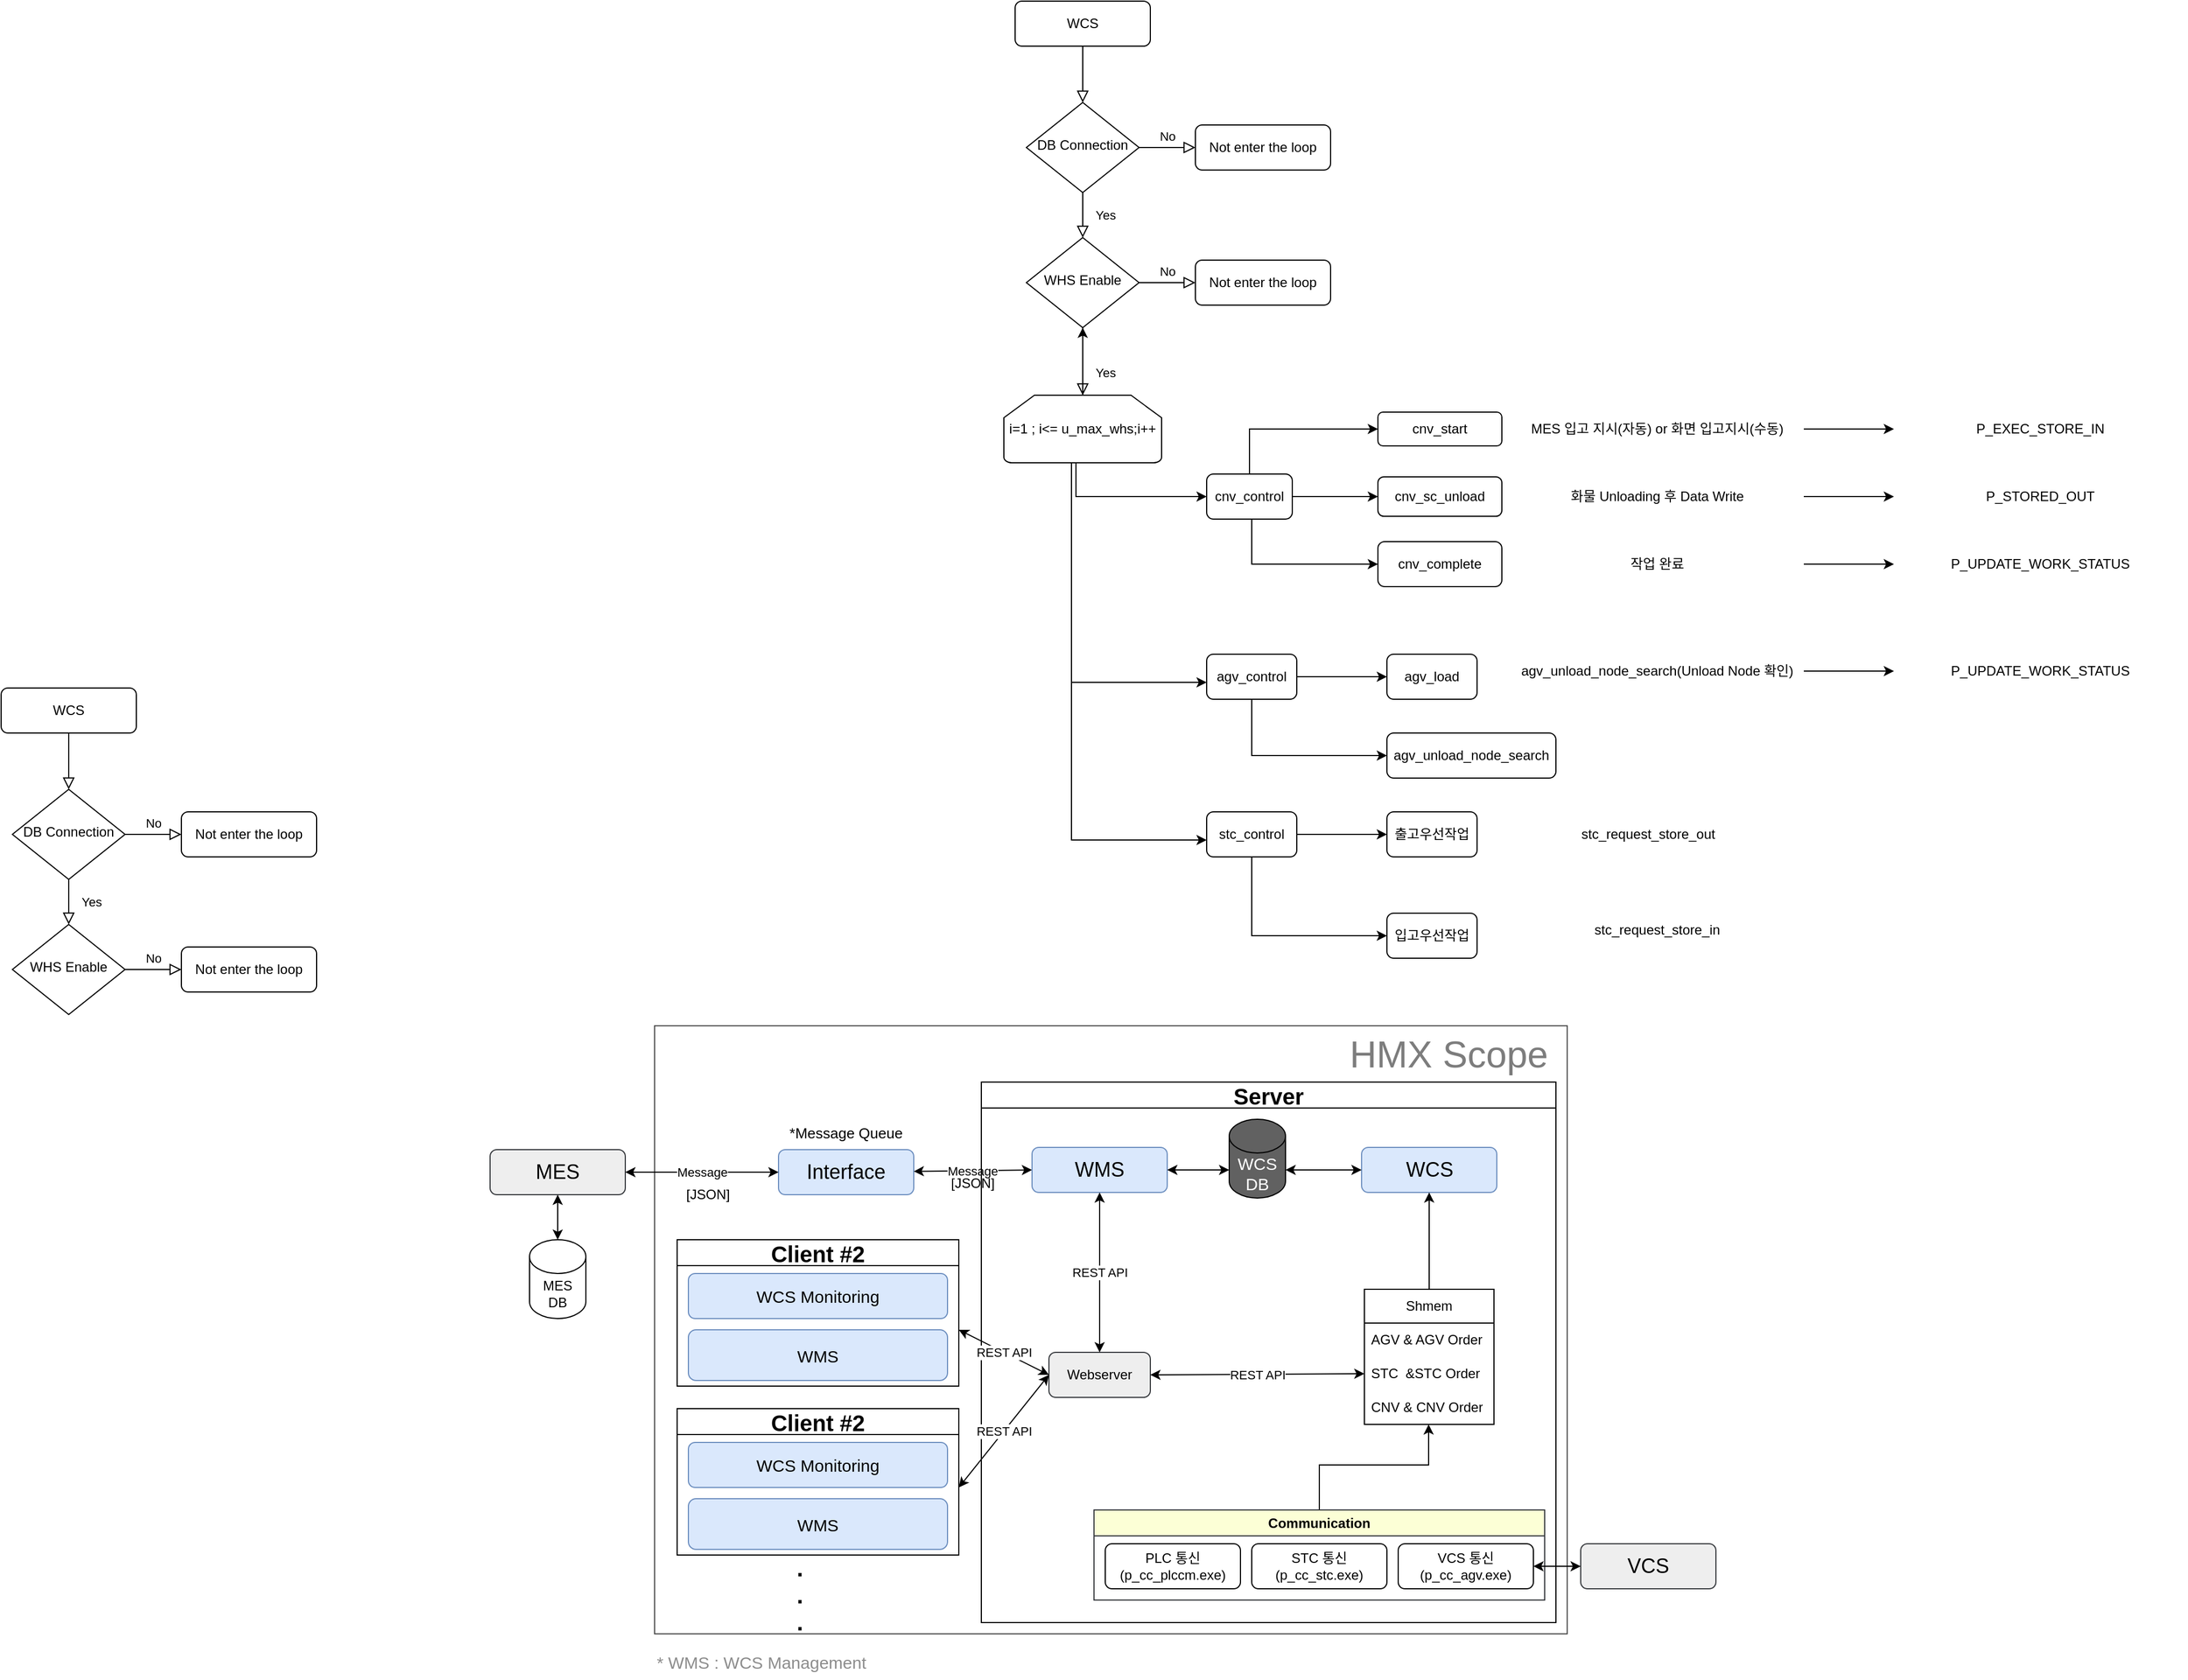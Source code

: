 <mxfile version="25.0.3">
  <diagram id="C5RBs43oDa-KdzZeNtuy" name="202406 WCS Control 흐름도">
    <mxGraphModel dx="1928" dy="759" grid="1" gridSize="10" guides="1" tooltips="1" connect="1" arrows="1" fold="1" page="1" pageScale="1" pageWidth="827" pageHeight="1169" math="0" shadow="0">
      <root>
        <mxCell id="WIyWlLk6GJQsqaUBKTNV-0" />
        <mxCell id="WIyWlLk6GJQsqaUBKTNV-1" parent="WIyWlLk6GJQsqaUBKTNV-0" />
        <mxCell id="g9gUmK_ryA9LrA25yJjy-5" value="" style="rounded=0;whiteSpace=wrap;html=1;labelBorderColor=#1f0fff;strokeColor=#4f4f4f;" vertex="1" parent="WIyWlLk6GJQsqaUBKTNV-1">
          <mxGeometry x="-160" y="990" width="810" height="540" as="geometry" />
        </mxCell>
        <mxCell id="WIyWlLk6GJQsqaUBKTNV-2" value="" style="rounded=0;html=1;jettySize=auto;orthogonalLoop=1;fontSize=11;endArrow=block;endFill=0;endSize=8;strokeWidth=1;shadow=0;labelBackgroundColor=none;edgeStyle=orthogonalEdgeStyle;" parent="WIyWlLk6GJQsqaUBKTNV-1" source="WIyWlLk6GJQsqaUBKTNV-3" target="WIyWlLk6GJQsqaUBKTNV-6" edge="1">
          <mxGeometry relative="1" as="geometry" />
        </mxCell>
        <mxCell id="WIyWlLk6GJQsqaUBKTNV-3" value="WCS" style="rounded=1;whiteSpace=wrap;html=1;fontSize=12;glass=0;strokeWidth=1;shadow=0;" parent="WIyWlLk6GJQsqaUBKTNV-1" vertex="1">
          <mxGeometry x="160" y="80" width="120" height="40" as="geometry" />
        </mxCell>
        <mxCell id="WIyWlLk6GJQsqaUBKTNV-4" value="Yes" style="rounded=0;html=1;jettySize=auto;orthogonalLoop=1;fontSize=11;endArrow=block;endFill=0;endSize=8;strokeWidth=1;shadow=0;labelBackgroundColor=none;edgeStyle=orthogonalEdgeStyle;" parent="WIyWlLk6GJQsqaUBKTNV-1" source="WIyWlLk6GJQsqaUBKTNV-6" target="WIyWlLk6GJQsqaUBKTNV-10" edge="1">
          <mxGeometry y="20" relative="1" as="geometry">
            <mxPoint as="offset" />
          </mxGeometry>
        </mxCell>
        <mxCell id="WIyWlLk6GJQsqaUBKTNV-5" value="No" style="edgeStyle=orthogonalEdgeStyle;rounded=0;html=1;jettySize=auto;orthogonalLoop=1;fontSize=11;endArrow=block;endFill=0;endSize=8;strokeWidth=1;shadow=0;labelBackgroundColor=none;" parent="WIyWlLk6GJQsqaUBKTNV-1" source="WIyWlLk6GJQsqaUBKTNV-6" target="WIyWlLk6GJQsqaUBKTNV-7" edge="1">
          <mxGeometry y="10" relative="1" as="geometry">
            <mxPoint as="offset" />
          </mxGeometry>
        </mxCell>
        <mxCell id="WIyWlLk6GJQsqaUBKTNV-6" value="DB Connection" style="rhombus;whiteSpace=wrap;html=1;shadow=0;fontFamily=Helvetica;fontSize=12;align=center;strokeWidth=1;spacing=6;spacingTop=-4;" parent="WIyWlLk6GJQsqaUBKTNV-1" vertex="1">
          <mxGeometry x="170" y="170" width="100" height="80" as="geometry" />
        </mxCell>
        <mxCell id="WIyWlLk6GJQsqaUBKTNV-7" value="Not enter the loop" style="rounded=1;whiteSpace=wrap;html=1;fontSize=12;glass=0;strokeWidth=1;shadow=0;" parent="WIyWlLk6GJQsqaUBKTNV-1" vertex="1">
          <mxGeometry x="320" y="190" width="120" height="40" as="geometry" />
        </mxCell>
        <mxCell id="WIyWlLk6GJQsqaUBKTNV-8" value="Yes" style="rounded=0;html=1;jettySize=auto;orthogonalLoop=1;fontSize=11;endArrow=block;endFill=0;endSize=8;strokeWidth=1;shadow=0;labelBackgroundColor=none;edgeStyle=orthogonalEdgeStyle;" parent="WIyWlLk6GJQsqaUBKTNV-1" source="WIyWlLk6GJQsqaUBKTNV-10" edge="1">
          <mxGeometry x="0.333" y="20" relative="1" as="geometry">
            <mxPoint as="offset" />
            <mxPoint x="220" y="430" as="targetPoint" />
          </mxGeometry>
        </mxCell>
        <mxCell id="WIyWlLk6GJQsqaUBKTNV-9" value="No" style="edgeStyle=orthogonalEdgeStyle;rounded=0;html=1;jettySize=auto;orthogonalLoop=1;fontSize=11;endArrow=block;endFill=0;endSize=8;strokeWidth=1;shadow=0;labelBackgroundColor=none;" parent="WIyWlLk6GJQsqaUBKTNV-1" source="WIyWlLk6GJQsqaUBKTNV-10" target="WIyWlLk6GJQsqaUBKTNV-12" edge="1">
          <mxGeometry y="10" relative="1" as="geometry">
            <mxPoint as="offset" />
          </mxGeometry>
        </mxCell>
        <mxCell id="WIyWlLk6GJQsqaUBKTNV-10" value="WHS Enable" style="rhombus;whiteSpace=wrap;html=1;shadow=0;fontFamily=Helvetica;fontSize=12;align=center;strokeWidth=1;spacing=6;spacingTop=-4;" parent="WIyWlLk6GJQsqaUBKTNV-1" vertex="1">
          <mxGeometry x="170" y="290" width="100" height="80" as="geometry" />
        </mxCell>
        <mxCell id="WIyWlLk6GJQsqaUBKTNV-12" value="Not enter the loop" style="rounded=1;whiteSpace=wrap;html=1;fontSize=12;glass=0;strokeWidth=1;shadow=0;" parent="WIyWlLk6GJQsqaUBKTNV-1" vertex="1">
          <mxGeometry x="320" y="310" width="120" height="40" as="geometry" />
        </mxCell>
        <mxCell id="Kg2CsayfjUhLYFpUABhE-1" value="" style="edgeStyle=orthogonalEdgeStyle;rounded=0;orthogonalLoop=1;jettySize=auto;html=1;exitX=0.5;exitY=0;exitDx=0;exitDy=0;exitPerimeter=0;" parent="WIyWlLk6GJQsqaUBKTNV-1" source="Kg2CsayfjUhLYFpUABhE-0" target="WIyWlLk6GJQsqaUBKTNV-10" edge="1">
          <mxGeometry relative="1" as="geometry" />
        </mxCell>
        <mxCell id="Kg2CsayfjUhLYFpUABhE-5" value="" style="edgeStyle=orthogonalEdgeStyle;rounded=0;orthogonalLoop=1;jettySize=auto;html=1;exitX=0.457;exitY=0.967;exitDx=0;exitDy=0;exitPerimeter=0;" parent="WIyWlLk6GJQsqaUBKTNV-1" source="Kg2CsayfjUhLYFpUABhE-0" target="Kg2CsayfjUhLYFpUABhE-4" edge="1">
          <mxGeometry relative="1" as="geometry">
            <Array as="points">
              <mxPoint x="214" y="520" />
            </Array>
          </mxGeometry>
        </mxCell>
        <mxCell id="5Jy3Hu0_u8CA1WoD8tqa-11" value="" style="edgeStyle=orthogonalEdgeStyle;rounded=0;orthogonalLoop=1;jettySize=auto;html=1;" parent="WIyWlLk6GJQsqaUBKTNV-1" source="Kg2CsayfjUhLYFpUABhE-0" target="5Jy3Hu0_u8CA1WoD8tqa-10" edge="1">
          <mxGeometry relative="1" as="geometry">
            <Array as="points">
              <mxPoint x="210" y="685" />
            </Array>
          </mxGeometry>
        </mxCell>
        <mxCell id="Kg2CsayfjUhLYFpUABhE-0" value="i=1 ; i&amp;lt;= u_max_whs;i++" style="strokeWidth=1;html=1;shape=mxgraph.flowchart.loop_limit;whiteSpace=wrap;" parent="WIyWlLk6GJQsqaUBKTNV-1" vertex="1">
          <mxGeometry x="150" y="430" width="140" height="60" as="geometry" />
        </mxCell>
        <mxCell id="Kg2CsayfjUhLYFpUABhE-8" value="" style="edgeStyle=orthogonalEdgeStyle;rounded=0;orthogonalLoop=1;jettySize=auto;html=1;" parent="WIyWlLk6GJQsqaUBKTNV-1" source="Kg2CsayfjUhLYFpUABhE-4" target="Kg2CsayfjUhLYFpUABhE-7" edge="1">
          <mxGeometry relative="1" as="geometry">
            <Array as="points">
              <mxPoint x="368" y="460" />
            </Array>
          </mxGeometry>
        </mxCell>
        <mxCell id="Kg2CsayfjUhLYFpUABhE-10" value="" style="edgeStyle=orthogonalEdgeStyle;rounded=0;orthogonalLoop=1;jettySize=auto;html=1;" parent="WIyWlLk6GJQsqaUBKTNV-1" source="Kg2CsayfjUhLYFpUABhE-4" target="Kg2CsayfjUhLYFpUABhE-9" edge="1">
          <mxGeometry relative="1" as="geometry" />
        </mxCell>
        <mxCell id="Kg2CsayfjUhLYFpUABhE-12" value="" style="edgeStyle=orthogonalEdgeStyle;rounded=0;orthogonalLoop=1;jettySize=auto;html=1;" parent="WIyWlLk6GJQsqaUBKTNV-1" source="Kg2CsayfjUhLYFpUABhE-4" target="Kg2CsayfjUhLYFpUABhE-11" edge="1">
          <mxGeometry relative="1" as="geometry">
            <Array as="points">
              <mxPoint x="370" y="580" />
            </Array>
          </mxGeometry>
        </mxCell>
        <mxCell id="Kg2CsayfjUhLYFpUABhE-4" value="cnv_control" style="rounded=1;whiteSpace=wrap;html=1;strokeWidth=1;" parent="WIyWlLk6GJQsqaUBKTNV-1" vertex="1">
          <mxGeometry x="330" y="500" width="76" height="40" as="geometry" />
        </mxCell>
        <mxCell id="Kg2CsayfjUhLYFpUABhE-7" value="cnv_start" style="rounded=1;whiteSpace=wrap;html=1;strokeWidth=1;" parent="WIyWlLk6GJQsqaUBKTNV-1" vertex="1">
          <mxGeometry x="482" y="445" width="110" height="30" as="geometry" />
        </mxCell>
        <mxCell id="Kg2CsayfjUhLYFpUABhE-9" value="cnv_sc_unload" style="whiteSpace=wrap;html=1;rounded=1;strokeWidth=1;" parent="WIyWlLk6GJQsqaUBKTNV-1" vertex="1">
          <mxGeometry x="482" y="502.5" width="110" height="35" as="geometry" />
        </mxCell>
        <mxCell id="Kg2CsayfjUhLYFpUABhE-11" value="cnv_complete" style="whiteSpace=wrap;html=1;rounded=1;strokeWidth=1;" parent="WIyWlLk6GJQsqaUBKTNV-1" vertex="1">
          <mxGeometry x="482" y="560" width="110" height="40" as="geometry" />
        </mxCell>
        <mxCell id="5Jy3Hu0_u8CA1WoD8tqa-2" value="" style="edgeStyle=orthogonalEdgeStyle;rounded=0;orthogonalLoop=1;jettySize=auto;html=1;" parent="WIyWlLk6GJQsqaUBKTNV-1" source="5Jy3Hu0_u8CA1WoD8tqa-0" target="5Jy3Hu0_u8CA1WoD8tqa-1" edge="1">
          <mxGeometry relative="1" as="geometry" />
        </mxCell>
        <mxCell id="5Jy3Hu0_u8CA1WoD8tqa-0" value="MES 입고 지시(자동) or 화면 입고지시(수동)" style="text;html=1;align=center;verticalAlign=middle;whiteSpace=wrap;rounded=0;" parent="WIyWlLk6GJQsqaUBKTNV-1" vertex="1">
          <mxGeometry x="600" y="445" width="260" height="30" as="geometry" />
        </mxCell>
        <mxCell id="5Jy3Hu0_u8CA1WoD8tqa-1" value="P_EXEC_STORE_IN" style="text;html=1;align=center;verticalAlign=middle;whiteSpace=wrap;rounded=0;" parent="WIyWlLk6GJQsqaUBKTNV-1" vertex="1">
          <mxGeometry x="940" y="445" width="260" height="30" as="geometry" />
        </mxCell>
        <mxCell id="5Jy3Hu0_u8CA1WoD8tqa-3" value="" style="edgeStyle=orthogonalEdgeStyle;rounded=0;orthogonalLoop=1;jettySize=auto;html=1;" parent="WIyWlLk6GJQsqaUBKTNV-1" source="5Jy3Hu0_u8CA1WoD8tqa-4" target="5Jy3Hu0_u8CA1WoD8tqa-5" edge="1">
          <mxGeometry relative="1" as="geometry" />
        </mxCell>
        <mxCell id="5Jy3Hu0_u8CA1WoD8tqa-4" value="화물 Unloading 후 Data Write" style="text;html=1;align=center;verticalAlign=middle;whiteSpace=wrap;rounded=0;" parent="WIyWlLk6GJQsqaUBKTNV-1" vertex="1">
          <mxGeometry x="600" y="505" width="260" height="30" as="geometry" />
        </mxCell>
        <mxCell id="5Jy3Hu0_u8CA1WoD8tqa-5" value="P_STORED_OUT" style="text;html=1;align=center;verticalAlign=middle;whiteSpace=wrap;rounded=0;" parent="WIyWlLk6GJQsqaUBKTNV-1" vertex="1">
          <mxGeometry x="940" y="505" width="260" height="30" as="geometry" />
        </mxCell>
        <mxCell id="5Jy3Hu0_u8CA1WoD8tqa-7" value="" style="edgeStyle=orthogonalEdgeStyle;rounded=0;orthogonalLoop=1;jettySize=auto;html=1;" parent="WIyWlLk6GJQsqaUBKTNV-1" source="5Jy3Hu0_u8CA1WoD8tqa-8" target="5Jy3Hu0_u8CA1WoD8tqa-9" edge="1">
          <mxGeometry relative="1" as="geometry" />
        </mxCell>
        <mxCell id="5Jy3Hu0_u8CA1WoD8tqa-8" value="작업 완료" style="text;html=1;align=center;verticalAlign=middle;whiteSpace=wrap;rounded=0;" parent="WIyWlLk6GJQsqaUBKTNV-1" vertex="1">
          <mxGeometry x="600" y="565" width="260" height="30" as="geometry" />
        </mxCell>
        <mxCell id="5Jy3Hu0_u8CA1WoD8tqa-9" value="P_UPDATE_WORK_STATUS" style="text;html=1;align=center;verticalAlign=middle;whiteSpace=wrap;rounded=0;" parent="WIyWlLk6GJQsqaUBKTNV-1" vertex="1">
          <mxGeometry x="940" y="565" width="260" height="30" as="geometry" />
        </mxCell>
        <mxCell id="5Jy3Hu0_u8CA1WoD8tqa-14" value="" style="edgeStyle=orthogonalEdgeStyle;rounded=0;orthogonalLoop=1;jettySize=auto;html=1;" parent="WIyWlLk6GJQsqaUBKTNV-1" source="5Jy3Hu0_u8CA1WoD8tqa-10" target="5Jy3Hu0_u8CA1WoD8tqa-13" edge="1">
          <mxGeometry relative="1" as="geometry" />
        </mxCell>
        <mxCell id="5Jy3Hu0_u8CA1WoD8tqa-16" value="" style="edgeStyle=orthogonalEdgeStyle;rounded=0;orthogonalLoop=1;jettySize=auto;html=1;entryX=0;entryY=0.5;entryDx=0;entryDy=0;" parent="WIyWlLk6GJQsqaUBKTNV-1" source="5Jy3Hu0_u8CA1WoD8tqa-10" target="5Jy3Hu0_u8CA1WoD8tqa-15" edge="1">
          <mxGeometry relative="1" as="geometry">
            <Array as="points">
              <mxPoint x="370" y="750" />
            </Array>
          </mxGeometry>
        </mxCell>
        <mxCell id="5Jy3Hu0_u8CA1WoD8tqa-10" value="agv_control" style="rounded=1;whiteSpace=wrap;html=1;strokeWidth=1;" parent="WIyWlLk6GJQsqaUBKTNV-1" vertex="1">
          <mxGeometry x="330" y="660" width="80" height="40" as="geometry" />
        </mxCell>
        <mxCell id="5Jy3Hu0_u8CA1WoD8tqa-13" value="agv_load" style="rounded=1;whiteSpace=wrap;html=1;strokeWidth=1;" parent="WIyWlLk6GJQsqaUBKTNV-1" vertex="1">
          <mxGeometry x="490" y="660" width="80" height="40" as="geometry" />
        </mxCell>
        <mxCell id="5Jy3Hu0_u8CA1WoD8tqa-15" value="agv_unload_node_search" style="rounded=1;whiteSpace=wrap;html=1;strokeWidth=1;" parent="WIyWlLk6GJQsqaUBKTNV-1" vertex="1">
          <mxGeometry x="490" y="730" width="150" height="40" as="geometry" />
        </mxCell>
        <mxCell id="5Jy3Hu0_u8CA1WoD8tqa-21" value="" style="edgeStyle=orthogonalEdgeStyle;rounded=0;orthogonalLoop=1;jettySize=auto;html=1;" parent="WIyWlLk6GJQsqaUBKTNV-1" source="Kg2CsayfjUhLYFpUABhE-0" target="5Jy3Hu0_u8CA1WoD8tqa-22" edge="1">
          <mxGeometry relative="1" as="geometry">
            <mxPoint x="210" y="630" as="sourcePoint" />
            <Array as="points">
              <mxPoint x="210" y="825" />
            </Array>
          </mxGeometry>
        </mxCell>
        <mxCell id="5Jy3Hu0_u8CA1WoD8tqa-24" value="" style="edgeStyle=orthogonalEdgeStyle;rounded=0;orthogonalLoop=1;jettySize=auto;html=1;" parent="WIyWlLk6GJQsqaUBKTNV-1" source="5Jy3Hu0_u8CA1WoD8tqa-22" target="5Jy3Hu0_u8CA1WoD8tqa-23" edge="1">
          <mxGeometry relative="1" as="geometry" />
        </mxCell>
        <mxCell id="5Jy3Hu0_u8CA1WoD8tqa-26" value="" style="edgeStyle=orthogonalEdgeStyle;rounded=0;orthogonalLoop=1;jettySize=auto;html=1;" parent="WIyWlLk6GJQsqaUBKTNV-1" source="5Jy3Hu0_u8CA1WoD8tqa-22" target="5Jy3Hu0_u8CA1WoD8tqa-25" edge="1">
          <mxGeometry relative="1" as="geometry">
            <Array as="points">
              <mxPoint x="370" y="910" />
            </Array>
          </mxGeometry>
        </mxCell>
        <mxCell id="5Jy3Hu0_u8CA1WoD8tqa-22" value="stc_control" style="rounded=1;whiteSpace=wrap;html=1;strokeWidth=1;" parent="WIyWlLk6GJQsqaUBKTNV-1" vertex="1">
          <mxGeometry x="330" y="800" width="80" height="40" as="geometry" />
        </mxCell>
        <mxCell id="5Jy3Hu0_u8CA1WoD8tqa-23" value="출고우선작업" style="rounded=1;whiteSpace=wrap;html=1;strokeWidth=1;" parent="WIyWlLk6GJQsqaUBKTNV-1" vertex="1">
          <mxGeometry x="490" y="800" width="80" height="40" as="geometry" />
        </mxCell>
        <mxCell id="5Jy3Hu0_u8CA1WoD8tqa-25" value="입고우선작업" style="rounded=1;whiteSpace=wrap;html=1;strokeWidth=1;" parent="WIyWlLk6GJQsqaUBKTNV-1" vertex="1">
          <mxGeometry x="490" y="890" width="80" height="40" as="geometry" />
        </mxCell>
        <mxCell id="5Jy3Hu0_u8CA1WoD8tqa-27" value="stc_request_store_out" style="text;html=1;align=center;verticalAlign=middle;whiteSpace=wrap;rounded=0;" parent="WIyWlLk6GJQsqaUBKTNV-1" vertex="1">
          <mxGeometry x="592" y="805" width="260" height="30" as="geometry" />
        </mxCell>
        <mxCell id="5Jy3Hu0_u8CA1WoD8tqa-28" value="stc_request_store_in" style="text;html=1;align=center;verticalAlign=middle;whiteSpace=wrap;rounded=0;" parent="WIyWlLk6GJQsqaUBKTNV-1" vertex="1">
          <mxGeometry x="600" y="890" width="260" height="30" as="geometry" />
        </mxCell>
        <mxCell id="5Jy3Hu0_u8CA1WoD8tqa-38" value="" style="rounded=0;html=1;jettySize=auto;orthogonalLoop=1;fontSize=11;endArrow=block;endFill=0;endSize=8;strokeWidth=1;shadow=0;labelBackgroundColor=none;edgeStyle=orthogonalEdgeStyle;" parent="WIyWlLk6GJQsqaUBKTNV-1" source="5Jy3Hu0_u8CA1WoD8tqa-39" target="5Jy3Hu0_u8CA1WoD8tqa-42" edge="1">
          <mxGeometry relative="1" as="geometry" />
        </mxCell>
        <mxCell id="5Jy3Hu0_u8CA1WoD8tqa-39" value="WCS" style="rounded=1;whiteSpace=wrap;html=1;fontSize=12;glass=0;strokeWidth=1;shadow=0;" parent="WIyWlLk6GJQsqaUBKTNV-1" vertex="1">
          <mxGeometry x="-740" y="690" width="120" height="40" as="geometry" />
        </mxCell>
        <mxCell id="5Jy3Hu0_u8CA1WoD8tqa-40" value="Yes" style="rounded=0;html=1;jettySize=auto;orthogonalLoop=1;fontSize=11;endArrow=block;endFill=0;endSize=8;strokeWidth=1;shadow=0;labelBackgroundColor=none;edgeStyle=orthogonalEdgeStyle;" parent="WIyWlLk6GJQsqaUBKTNV-1" source="5Jy3Hu0_u8CA1WoD8tqa-42" target="5Jy3Hu0_u8CA1WoD8tqa-45" edge="1">
          <mxGeometry y="20" relative="1" as="geometry">
            <mxPoint as="offset" />
          </mxGeometry>
        </mxCell>
        <mxCell id="5Jy3Hu0_u8CA1WoD8tqa-41" value="No" style="edgeStyle=orthogonalEdgeStyle;rounded=0;html=1;jettySize=auto;orthogonalLoop=1;fontSize=11;endArrow=block;endFill=0;endSize=8;strokeWidth=1;shadow=0;labelBackgroundColor=none;" parent="WIyWlLk6GJQsqaUBKTNV-1" source="5Jy3Hu0_u8CA1WoD8tqa-42" target="5Jy3Hu0_u8CA1WoD8tqa-43" edge="1">
          <mxGeometry y="10" relative="1" as="geometry">
            <mxPoint as="offset" />
          </mxGeometry>
        </mxCell>
        <mxCell id="5Jy3Hu0_u8CA1WoD8tqa-42" value="DB Connection" style="rhombus;whiteSpace=wrap;html=1;shadow=0;fontFamily=Helvetica;fontSize=12;align=center;strokeWidth=1;spacing=6;spacingTop=-4;" parent="WIyWlLk6GJQsqaUBKTNV-1" vertex="1">
          <mxGeometry x="-730" y="780" width="100" height="80" as="geometry" />
        </mxCell>
        <mxCell id="5Jy3Hu0_u8CA1WoD8tqa-43" value="Not enter the loop" style="rounded=1;whiteSpace=wrap;html=1;fontSize=12;glass=0;strokeWidth=1;shadow=0;" parent="WIyWlLk6GJQsqaUBKTNV-1" vertex="1">
          <mxGeometry x="-580" y="800" width="120" height="40" as="geometry" />
        </mxCell>
        <mxCell id="5Jy3Hu0_u8CA1WoD8tqa-44" value="No" style="edgeStyle=orthogonalEdgeStyle;rounded=0;html=1;jettySize=auto;orthogonalLoop=1;fontSize=11;endArrow=block;endFill=0;endSize=8;strokeWidth=1;shadow=0;labelBackgroundColor=none;" parent="WIyWlLk6GJQsqaUBKTNV-1" source="5Jy3Hu0_u8CA1WoD8tqa-45" target="5Jy3Hu0_u8CA1WoD8tqa-46" edge="1">
          <mxGeometry y="10" relative="1" as="geometry">
            <mxPoint as="offset" />
          </mxGeometry>
        </mxCell>
        <mxCell id="5Jy3Hu0_u8CA1WoD8tqa-45" value="WHS Enable" style="rhombus;whiteSpace=wrap;html=1;shadow=0;fontFamily=Helvetica;fontSize=12;align=center;strokeWidth=1;spacing=6;spacingTop=-4;" parent="WIyWlLk6GJQsqaUBKTNV-1" vertex="1">
          <mxGeometry x="-730" y="900" width="100" height="80" as="geometry" />
        </mxCell>
        <mxCell id="5Jy3Hu0_u8CA1WoD8tqa-46" value="Not enter the loop" style="rounded=1;whiteSpace=wrap;html=1;fontSize=12;glass=0;strokeWidth=1;shadow=0;" parent="WIyWlLk6GJQsqaUBKTNV-1" vertex="1">
          <mxGeometry x="-580" y="920" width="120" height="40" as="geometry" />
        </mxCell>
        <mxCell id="5Jy3Hu0_u8CA1WoD8tqa-49" value="Interface" style="rounded=1;whiteSpace=wrap;html=1;fontSize=18;glass=0;strokeWidth=1;shadow=0;labelBackgroundColor=none;fillColor=#dae8fc;strokeColor=#6c8ebf;fontStyle=0" parent="WIyWlLk6GJQsqaUBKTNV-1" vertex="1">
          <mxGeometry x="-50" y="1100" width="120" height="40" as="geometry" />
        </mxCell>
        <mxCell id="5Jy3Hu0_u8CA1WoD8tqa-51" value="MES" style="rounded=1;whiteSpace=wrap;html=1;fontSize=18;glass=0;strokeWidth=1;shadow=0;labelBackgroundColor=none;fillColor=#eeeeee;strokeColor=#36393d;" parent="WIyWlLk6GJQsqaUBKTNV-1" vertex="1">
          <mxGeometry x="-306" y="1100" width="120" height="40" as="geometry" />
        </mxCell>
        <mxCell id="5Jy3Hu0_u8CA1WoD8tqa-53" value="Message" style="endArrow=classic;startArrow=classic;html=1;rounded=0;exitX=1;exitY=0.5;exitDx=0;exitDy=0;entryX=0;entryY=0.5;entryDx=0;entryDy=0;" parent="WIyWlLk6GJQsqaUBKTNV-1" source="5Jy3Hu0_u8CA1WoD8tqa-51" target="5Jy3Hu0_u8CA1WoD8tqa-49" edge="1">
          <mxGeometry width="50" height="50" relative="1" as="geometry">
            <mxPoint x="200" y="1110" as="sourcePoint" />
            <mxPoint x="250" y="1060" as="targetPoint" />
          </mxGeometry>
        </mxCell>
        <mxCell id="5Jy3Hu0_u8CA1WoD8tqa-55" value="Message" style="endArrow=classic;startArrow=classic;html=1;rounded=0;entryX=0;entryY=0.5;entryDx=0;entryDy=0;" parent="WIyWlLk6GJQsqaUBKTNV-1" source="5Jy3Hu0_u8CA1WoD8tqa-49" target="g9gUmK_ryA9LrA25yJjy-24" edge="1">
          <mxGeometry width="50" height="50" relative="1" as="geometry">
            <mxPoint x="200" y="1110" as="sourcePoint" />
            <mxPoint x="160" y="1120" as="targetPoint" />
          </mxGeometry>
        </mxCell>
        <mxCell id="5Jy3Hu0_u8CA1WoD8tqa-56" value="*Message Queue" style="text;html=1;align=center;verticalAlign=middle;whiteSpace=wrap;rounded=0;fontSize=13;" parent="WIyWlLk6GJQsqaUBKTNV-1" vertex="1">
          <mxGeometry x="-50" y="1070" width="120" height="30" as="geometry" />
        </mxCell>
        <mxCell id="5Jy3Hu0_u8CA1WoD8tqa-57" value="&amp;nbsp;MES&amp;nbsp;&lt;div&gt;DB&lt;/div&gt;" style="shape=cylinder3;whiteSpace=wrap;html=1;boundedLbl=1;backgroundOutline=1;size=15;" parent="WIyWlLk6GJQsqaUBKTNV-1" vertex="1">
          <mxGeometry x="-271" y="1180" width="50" height="70" as="geometry" />
        </mxCell>
        <mxCell id="xpyvUS707-2AnAHL2sLo-2" value="" style="edgeStyle=orthogonalEdgeStyle;rounded=0;orthogonalLoop=1;jettySize=auto;html=1;" parent="WIyWlLk6GJQsqaUBKTNV-1" source="xpyvUS707-2AnAHL2sLo-3" target="xpyvUS707-2AnAHL2sLo-4" edge="1">
          <mxGeometry relative="1" as="geometry" />
        </mxCell>
        <mxCell id="xpyvUS707-2AnAHL2sLo-3" value="agv_unload_node_search(Unload Node 확인)" style="text;html=1;align=center;verticalAlign=middle;whiteSpace=wrap;rounded=0;" parent="WIyWlLk6GJQsqaUBKTNV-1" vertex="1">
          <mxGeometry x="600" y="660" width="260" height="30" as="geometry" />
        </mxCell>
        <mxCell id="xpyvUS707-2AnAHL2sLo-4" value="P_UPDATE_WORK_STATUS" style="text;html=1;align=center;verticalAlign=middle;whiteSpace=wrap;rounded=0;" parent="WIyWlLk6GJQsqaUBKTNV-1" vertex="1">
          <mxGeometry x="940" y="660" width="260" height="30" as="geometry" />
        </mxCell>
        <mxCell id="g9gUmK_ryA9LrA25yJjy-9" value="HMX Scope" style="text;html=1;align=center;verticalAlign=middle;whiteSpace=wrap;rounded=0;fontSize=33;fontColor=#7d7d7d;" vertex="1" parent="WIyWlLk6GJQsqaUBKTNV-1">
          <mxGeometry x="450" y="1000" width="190" height="30" as="geometry" />
        </mxCell>
        <mxCell id="g9gUmK_ryA9LrA25yJjy-10" value="WCS Monitoring" style="rounded=1;whiteSpace=wrap;html=1;fontSize=15;glass=0;strokeWidth=1;shadow=0;labelBackgroundColor=none;fillColor=#dae8fc;strokeColor=#6c8ebf;fontStyle=0" vertex="1" parent="WIyWlLk6GJQsqaUBKTNV-1">
          <mxGeometry x="-130" y="1210" width="230" height="40" as="geometry" />
        </mxCell>
        <mxCell id="g9gUmK_ryA9LrA25yJjy-11" value="WMS" style="rounded=1;whiteSpace=wrap;html=1;fontSize=15;glass=0;strokeWidth=1;shadow=0;labelBackgroundColor=none;fillColor=#dae8fc;strokeColor=#6c8ebf;fontStyle=0" vertex="1" parent="WIyWlLk6GJQsqaUBKTNV-1">
          <mxGeometry x="-130" y="1260" width="230" height="45" as="geometry" />
        </mxCell>
        <mxCell id="g9gUmK_ryA9LrA25yJjy-14" value="Client #2" style="swimlane;whiteSpace=wrap;html=1;fontSize=20;fontStyle=1" vertex="1" parent="WIyWlLk6GJQsqaUBKTNV-1">
          <mxGeometry x="-140" y="1180" width="250" height="130" as="geometry" />
        </mxCell>
        <mxCell id="g9gUmK_ryA9LrA25yJjy-18" value="Server" style="swimlane;whiteSpace=wrap;html=1;fontSize=20;fontStyle=1" vertex="1" parent="WIyWlLk6GJQsqaUBKTNV-1">
          <mxGeometry x="130" y="1040" width="510" height="480" as="geometry" />
        </mxCell>
        <mxCell id="xpyvUS707-2AnAHL2sLo-8" value="Shmem" style="swimlane;fontStyle=0;childLayout=stackLayout;horizontal=1;startSize=30;horizontalStack=0;resizeParent=1;resizeParentMax=0;resizeLast=0;collapsible=1;marginBottom=0;whiteSpace=wrap;html=1;" parent="g9gUmK_ryA9LrA25yJjy-18" vertex="1">
          <mxGeometry x="340" y="184" width="115" height="120" as="geometry" />
        </mxCell>
        <mxCell id="xpyvUS707-2AnAHL2sLo-9" value="AGV &amp;amp; AGV Order&amp;nbsp;" style="text;strokeColor=none;fillColor=none;align=left;verticalAlign=middle;spacingLeft=4;spacingRight=4;overflow=hidden;points=[[0,0.5],[1,0.5]];portConstraint=eastwest;rotatable=0;whiteSpace=wrap;html=1;" parent="xpyvUS707-2AnAHL2sLo-8" vertex="1">
          <mxGeometry y="30" width="115" height="30" as="geometry" />
        </mxCell>
        <mxCell id="xpyvUS707-2AnAHL2sLo-10" value="STC&amp;nbsp; &amp;amp;STC Order" style="text;strokeColor=none;fillColor=none;align=left;verticalAlign=middle;spacingLeft=4;spacingRight=4;overflow=hidden;points=[[0,0.5],[1,0.5]];portConstraint=eastwest;rotatable=0;whiteSpace=wrap;html=1;" parent="xpyvUS707-2AnAHL2sLo-8" vertex="1">
          <mxGeometry y="60" width="115" height="30" as="geometry" />
        </mxCell>
        <mxCell id="xpyvUS707-2AnAHL2sLo-11" value="CNV &amp;amp; CNV Order" style="text;strokeColor=none;fillColor=none;align=left;verticalAlign=middle;spacingLeft=4;spacingRight=4;overflow=hidden;points=[[0,0.5],[1,0.5]];portConstraint=eastwest;rotatable=0;whiteSpace=wrap;html=1;" parent="xpyvUS707-2AnAHL2sLo-8" vertex="1">
          <mxGeometry y="90" width="115" height="30" as="geometry" />
        </mxCell>
        <mxCell id="5Jy3Hu0_u8CA1WoD8tqa-30" value="WCS" style="rounded=1;whiteSpace=wrap;html=1;fontSize=18;glass=0;strokeWidth=1;shadow=0;labelBackgroundColor=none;fillColor=#dae8fc;strokeColor=#6c8ebf;fontStyle=0" parent="g9gUmK_ryA9LrA25yJjy-18" vertex="1">
          <mxGeometry x="337.5" y="58" width="120" height="40" as="geometry" />
        </mxCell>
        <mxCell id="xpyvUS707-2AnAHL2sLo-17" value="" style="edgeStyle=orthogonalEdgeStyle;rounded=0;orthogonalLoop=1;jettySize=auto;html=1;exitX=0.5;exitY=0;exitDx=0;exitDy=0;entryX=0.5;entryY=1;entryDx=0;entryDy=0;" parent="g9gUmK_ryA9LrA25yJjy-18" source="xpyvUS707-2AnAHL2sLo-8" target="5Jy3Hu0_u8CA1WoD8tqa-30" edge="1">
          <mxGeometry relative="1" as="geometry" />
        </mxCell>
        <mxCell id="xpyvUS707-2AnAHL2sLo-5" value="VCS 통신&lt;div&gt;(p_cc_agv.exe)&lt;/div&gt;" style="rounded=1;whiteSpace=wrap;html=1;fontSize=12;glass=0;strokeWidth=1;shadow=0;" parent="g9gUmK_ryA9LrA25yJjy-18" vertex="1">
          <mxGeometry x="370" y="410" width="120" height="40" as="geometry" />
        </mxCell>
        <mxCell id="xpyvUS707-2AnAHL2sLo-18" value="[JSON]" style="text;html=1;align=center;verticalAlign=middle;whiteSpace=wrap;rounded=0;" parent="g9gUmK_ryA9LrA25yJjy-18" vertex="1">
          <mxGeometry x="-70" y="80" width="125" height="20" as="geometry" />
        </mxCell>
        <mxCell id="g9gUmK_ryA9LrA25yJjy-36" value="Webserver" style="rounded=1;whiteSpace=wrap;html=1;fontSize=12;glass=0;strokeWidth=1;shadow=0;fillColor=#eeeeee;strokeColor=#36393d;" vertex="1" parent="g9gUmK_ryA9LrA25yJjy-18">
          <mxGeometry x="60" y="240" width="90" height="40" as="geometry" />
        </mxCell>
        <mxCell id="g9gUmK_ryA9LrA25yJjy-48" value="REST API" style="endArrow=classic;startArrow=classic;html=1;rounded=0;entryX=0;entryY=0.5;entryDx=0;entryDy=0;" edge="1" parent="g9gUmK_ryA9LrA25yJjy-18" target="xpyvUS707-2AnAHL2sLo-10">
          <mxGeometry width="50" height="50" relative="1" as="geometry">
            <mxPoint x="150" y="260" as="sourcePoint" />
            <mxPoint x="230" y="180" as="targetPoint" />
          </mxGeometry>
        </mxCell>
        <mxCell id="g9gUmK_ryA9LrA25yJjy-24" value="WMS" style="rounded=1;whiteSpace=wrap;html=1;fontSize=18;glass=0;strokeWidth=1;shadow=0;labelBackgroundColor=none;fillColor=#dae8fc;strokeColor=#6c8ebf;fontStyle=0" vertex="1" parent="g9gUmK_ryA9LrA25yJjy-18">
          <mxGeometry x="45" y="58" width="120" height="40" as="geometry" />
        </mxCell>
        <mxCell id="g9gUmK_ryA9LrA25yJjy-50" value="REST API" style="endArrow=classic;startArrow=classic;html=1;rounded=0;entryX=0.5;entryY=1;entryDx=0;entryDy=0;exitX=0.5;exitY=0;exitDx=0;exitDy=0;" edge="1" parent="g9gUmK_ryA9LrA25yJjy-18" source="g9gUmK_ryA9LrA25yJjy-36" target="g9gUmK_ryA9LrA25yJjy-24">
          <mxGeometry width="50" height="50" relative="1" as="geometry">
            <mxPoint x="160" y="270" as="sourcePoint" />
            <mxPoint x="360" y="275" as="targetPoint" />
          </mxGeometry>
        </mxCell>
        <mxCell id="g9gUmK_ryA9LrA25yJjy-4" value="&amp;nbsp;WCS&amp;nbsp;&lt;div&gt;DB&lt;/div&gt;" style="shape=cylinder3;whiteSpace=wrap;html=1;boundedLbl=1;backgroundOutline=1;size=15;fillColor=#616161;fontColor=#ffffff;fontStyle=0;fontSize=15;" vertex="1" parent="g9gUmK_ryA9LrA25yJjy-18">
          <mxGeometry x="220" y="33" width="50" height="70" as="geometry" />
        </mxCell>
        <mxCell id="g9gUmK_ryA9LrA25yJjy-54" value="" style="endArrow=classic;startArrow=classic;html=1;rounded=0;entryX=0;entryY=0.5;entryDx=0;entryDy=0;exitX=1;exitY=0;exitDx=0;exitDy=45;exitPerimeter=0;" edge="1" parent="g9gUmK_ryA9LrA25yJjy-18" source="g9gUmK_ryA9LrA25yJjy-4" target="5Jy3Hu0_u8CA1WoD8tqa-30">
          <mxGeometry width="50" height="50" relative="1" as="geometry">
            <mxPoint x="180" y="260" as="sourcePoint" />
            <mxPoint x="230" y="210" as="targetPoint" />
          </mxGeometry>
        </mxCell>
        <mxCell id="g9gUmK_ryA9LrA25yJjy-55" value="" style="endArrow=classic;startArrow=classic;html=1;rounded=0;entryX=1;entryY=0.5;entryDx=0;entryDy=0;exitX=0;exitY=0;exitDx=0;exitDy=45;exitPerimeter=0;" edge="1" parent="g9gUmK_ryA9LrA25yJjy-18" source="g9gUmK_ryA9LrA25yJjy-4" target="g9gUmK_ryA9LrA25yJjy-24">
          <mxGeometry width="50" height="50" relative="1" as="geometry">
            <mxPoint x="294" y="135" as="sourcePoint" />
            <mxPoint x="348" y="80" as="targetPoint" />
          </mxGeometry>
        </mxCell>
        <mxCell id="g9gUmK_ryA9LrA25yJjy-27" value="[JSON]" style="text;html=1;align=center;verticalAlign=middle;whiteSpace=wrap;rounded=0;" vertex="1" parent="WIyWlLk6GJQsqaUBKTNV-1">
          <mxGeometry x="-175" y="1130" width="125" height="20" as="geometry" />
        </mxCell>
        <mxCell id="g9gUmK_ryA9LrA25yJjy-31" value="WCS Monitoring" style="rounded=1;whiteSpace=wrap;html=1;fontSize=15;glass=0;strokeWidth=1;shadow=0;labelBackgroundColor=none;fillColor=#dae8fc;strokeColor=#6c8ebf;fontStyle=0" vertex="1" parent="WIyWlLk6GJQsqaUBKTNV-1">
          <mxGeometry x="-130" y="1360" width="230" height="40" as="geometry" />
        </mxCell>
        <mxCell id="g9gUmK_ryA9LrA25yJjy-32" value="WMS" style="rounded=1;whiteSpace=wrap;html=1;fontSize=15;glass=0;strokeWidth=1;shadow=0;labelBackgroundColor=none;fillColor=#dae8fc;strokeColor=#6c8ebf;fontStyle=0" vertex="1" parent="WIyWlLk6GJQsqaUBKTNV-1">
          <mxGeometry x="-130" y="1410" width="230" height="45" as="geometry" />
        </mxCell>
        <mxCell id="g9gUmK_ryA9LrA25yJjy-33" value="Client #2" style="swimlane;whiteSpace=wrap;html=1;fontSize=20;fontStyle=1" vertex="1" parent="WIyWlLk6GJQsqaUBKTNV-1">
          <mxGeometry x="-140" y="1330" width="250" height="130" as="geometry" />
        </mxCell>
        <mxCell id="g9gUmK_ryA9LrA25yJjy-38" value="REST API&lt;span style=&quot;color: rgba(0, 0, 0, 0); font-family: monospace; font-size: 0px; text-align: start; background-color: rgb(251, 251, 251);&quot;&gt;%3CmxGraphModel%3E%3Croot%3E%3CmxCell%20id%3D%220%22%2F%3E%3CmxCell%20id%3D%221%22%20parent%3D%220%22%2F%3E%3CmxCell%20id%3D%222%22%20value%3D%22WCS%20%EC%A0%9C%EC%96%B4%26lt%3Bbr%26gt%3B(p_ar_ctrl.exe)%22%20style%3D%22rounded%3D1%3BwhiteSpace%3Dwrap%3Bhtml%3D1%3BfontSize%3D12%3Bglass%3D0%3BstrokeWidth%3D1%3Bshadow%3D0%3B%22%20vertex%3D%221%22%20parent%3D%221%22%3E%3CmxGeometry%20x%3D%22160%22%20y%3D%221335%22%20width%3D%22120%22%20height%3D%2240%22%20as%3D%22geometry%22%2F%3E%3C%2FmxCell%3E%3C%2Froot%3E%3C%2FmxGraphModel%3E&lt;/span&gt;" style="endArrow=classic;startArrow=classic;html=1;rounded=0;exitX=0;exitY=0.5;exitDx=0;exitDy=0;" edge="1" parent="WIyWlLk6GJQsqaUBKTNV-1" source="g9gUmK_ryA9LrA25yJjy-36">
          <mxGeometry width="50" height="50" relative="1" as="geometry">
            <mxPoint x="310" y="1350" as="sourcePoint" />
            <mxPoint x="110" y="1260" as="targetPoint" />
          </mxGeometry>
        </mxCell>
        <mxCell id="g9gUmK_ryA9LrA25yJjy-47" style="edgeStyle=orthogonalEdgeStyle;rounded=0;orthogonalLoop=1;jettySize=auto;html=1;exitX=0.5;exitY=0;exitDx=0;exitDy=0;" edge="1" parent="WIyWlLk6GJQsqaUBKTNV-1" source="g9gUmK_ryA9LrA25yJjy-45" target="xpyvUS707-2AnAHL2sLo-11">
          <mxGeometry relative="1" as="geometry">
            <Array as="points">
              <mxPoint x="430" y="1380" />
              <mxPoint x="527" y="1380" />
            </Array>
          </mxGeometry>
        </mxCell>
        <mxCell id="g9gUmK_ryA9LrA25yJjy-45" value="Communication" style="swimlane;whiteSpace=wrap;html=1;fillColor=#FCFFD6;strokeColor=#36393d;" vertex="1" parent="WIyWlLk6GJQsqaUBKTNV-1">
          <mxGeometry x="230" y="1420" width="400" height="80" as="geometry" />
        </mxCell>
        <mxCell id="g9gUmK_ryA9LrA25yJjy-2" value="PLC 통신&lt;div&gt;(p_cc_plccm.exe)&lt;/div&gt;" style="rounded=1;whiteSpace=wrap;html=1;fontSize=12;glass=0;strokeWidth=1;shadow=0;" vertex="1" parent="g9gUmK_ryA9LrA25yJjy-45">
          <mxGeometry x="10" y="30" width="120" height="40" as="geometry" />
        </mxCell>
        <mxCell id="g9gUmK_ryA9LrA25yJjy-0" value="STC 통신&lt;span style=&quot;background-color: initial;&quot;&gt;(p_cc_stc.exe)&lt;/span&gt;" style="rounded=1;whiteSpace=wrap;html=1;fontSize=12;glass=0;strokeWidth=1;shadow=0;" vertex="1" parent="g9gUmK_ryA9LrA25yJjy-45">
          <mxGeometry x="140" y="30" width="120" height="40" as="geometry" />
        </mxCell>
        <mxCell id="g9gUmK_ryA9LrA25yJjy-39" value="REST API&lt;span style=&quot;color: rgba(0, 0, 0, 0); font-family: monospace; font-size: 0px; text-align: start; background-color: rgb(251, 251, 251);&quot;&gt;%3CmxGraphModel%3E%3Croot%3E%3CmxCell%20id%3D%220%22%2F%3E%3CmxCell%20id%3D%221%22%20parent%3D%220%22%2F%3E%3CmxCell%20id%3D%222%22%20value%3D%22WCS%20%EC%A0%9C%EC%96%B4%26lt%3Bbr%26gt%3B(p_ar_ctrl.exe)%22%20style%3D%22rounded%3D1%3BwhiteSpace%3Dwrap%3Bhtml%3D1%3BfontSize%3D12%3Bglass%3D0%3BstrokeWidth%3D1%3Bshadow%3D0%3B%22%20vertex%3D%221%22%20parent%3D%221%22%3E%3CmxGeometry%20x%3D%22160%22%20y%3D%221335%22%20width%3D%22120%22%20height%3D%2240%22%20as%3D%22geometry%22%2F%3E%3C%2FmxCell%3E%3C%2Froot%3E%3C%2FmxGraphModel%3E&lt;/span&gt;" style="endArrow=classic;startArrow=classic;html=1;rounded=0;exitX=0;exitY=0.5;exitDx=0;exitDy=0;" edge="1" parent="WIyWlLk6GJQsqaUBKTNV-1" source="g9gUmK_ryA9LrA25yJjy-36">
          <mxGeometry width="50" height="50" relative="1" as="geometry">
            <mxPoint x="200" y="1320" as="sourcePoint" />
            <mxPoint x="110" y="1400" as="targetPoint" />
          </mxGeometry>
        </mxCell>
        <mxCell id="g9gUmK_ryA9LrA25yJjy-40" value="&lt;font style=&quot;font-size: 20px;&quot;&gt;&lt;b&gt;.&lt;/b&gt;&lt;/font&gt;&lt;div&gt;&lt;font style=&quot;font-size: 20px;&quot;&gt;&lt;b&gt;.&lt;/b&gt;&lt;/font&gt;&lt;/div&gt;&lt;div&gt;&lt;font style=&quot;font-size: 20px;&quot;&gt;&lt;b&gt;.&lt;/b&gt;&lt;/font&gt;&lt;/div&gt;&lt;div&gt;&lt;br&gt;&lt;/div&gt;&lt;div&gt;&lt;br&gt;&lt;/div&gt;" style="text;html=1;align=center;verticalAlign=middle;whiteSpace=wrap;rounded=0;" vertex="1" parent="WIyWlLk6GJQsqaUBKTNV-1">
          <mxGeometry x="-61" y="1495" width="60" height="30" as="geometry" />
        </mxCell>
        <mxCell id="g9gUmK_ryA9LrA25yJjy-49" value="* WMS : WCS Management" style="text;html=1;align=left;verticalAlign=middle;whiteSpace=wrap;rounded=0;fontSize=15;fontStyle=0;fontColor=#8c8c8c;" vertex="1" parent="WIyWlLk6GJQsqaUBKTNV-1">
          <mxGeometry x="-160" y="1540" width="280" height="30" as="geometry" />
        </mxCell>
        <mxCell id="g9gUmK_ryA9LrA25yJjy-57" value="VCS" style="rounded=1;whiteSpace=wrap;html=1;fontSize=18;glass=0;strokeWidth=1;shadow=0;labelBackgroundColor=none;fillColor=#eeeeee;strokeColor=#36393d;" vertex="1" parent="WIyWlLk6GJQsqaUBKTNV-1">
          <mxGeometry x="662" y="1450" width="120" height="40" as="geometry" />
        </mxCell>
        <mxCell id="g9gUmK_ryA9LrA25yJjy-59" value="" style="endArrow=classic;startArrow=classic;html=1;rounded=0;entryX=0;entryY=0.5;entryDx=0;entryDy=0;exitX=1;exitY=0.5;exitDx=0;exitDy=0;" edge="1" parent="WIyWlLk6GJQsqaUBKTNV-1" source="xpyvUS707-2AnAHL2sLo-5" target="g9gUmK_ryA9LrA25yJjy-57">
          <mxGeometry width="50" height="50" relative="1" as="geometry">
            <mxPoint x="420" y="1175" as="sourcePoint" />
            <mxPoint x="478" y="1130" as="targetPoint" />
          </mxGeometry>
        </mxCell>
        <mxCell id="g9gUmK_ryA9LrA25yJjy-67" value="" style="endArrow=classic;startArrow=classic;html=1;rounded=0;entryX=0.5;entryY=0;entryDx=0;entryDy=0;exitX=0.5;exitY=1;exitDx=0;exitDy=0;entryPerimeter=0;" edge="1" parent="WIyWlLk6GJQsqaUBKTNV-1" source="5Jy3Hu0_u8CA1WoD8tqa-51" target="5Jy3Hu0_u8CA1WoD8tqa-57">
          <mxGeometry width="50" height="50" relative="1" as="geometry">
            <mxPoint x="360" y="1128" as="sourcePoint" />
            <mxPoint x="305" y="1128" as="targetPoint" />
          </mxGeometry>
        </mxCell>
      </root>
    </mxGraphModel>
  </diagram>
</mxfile>
